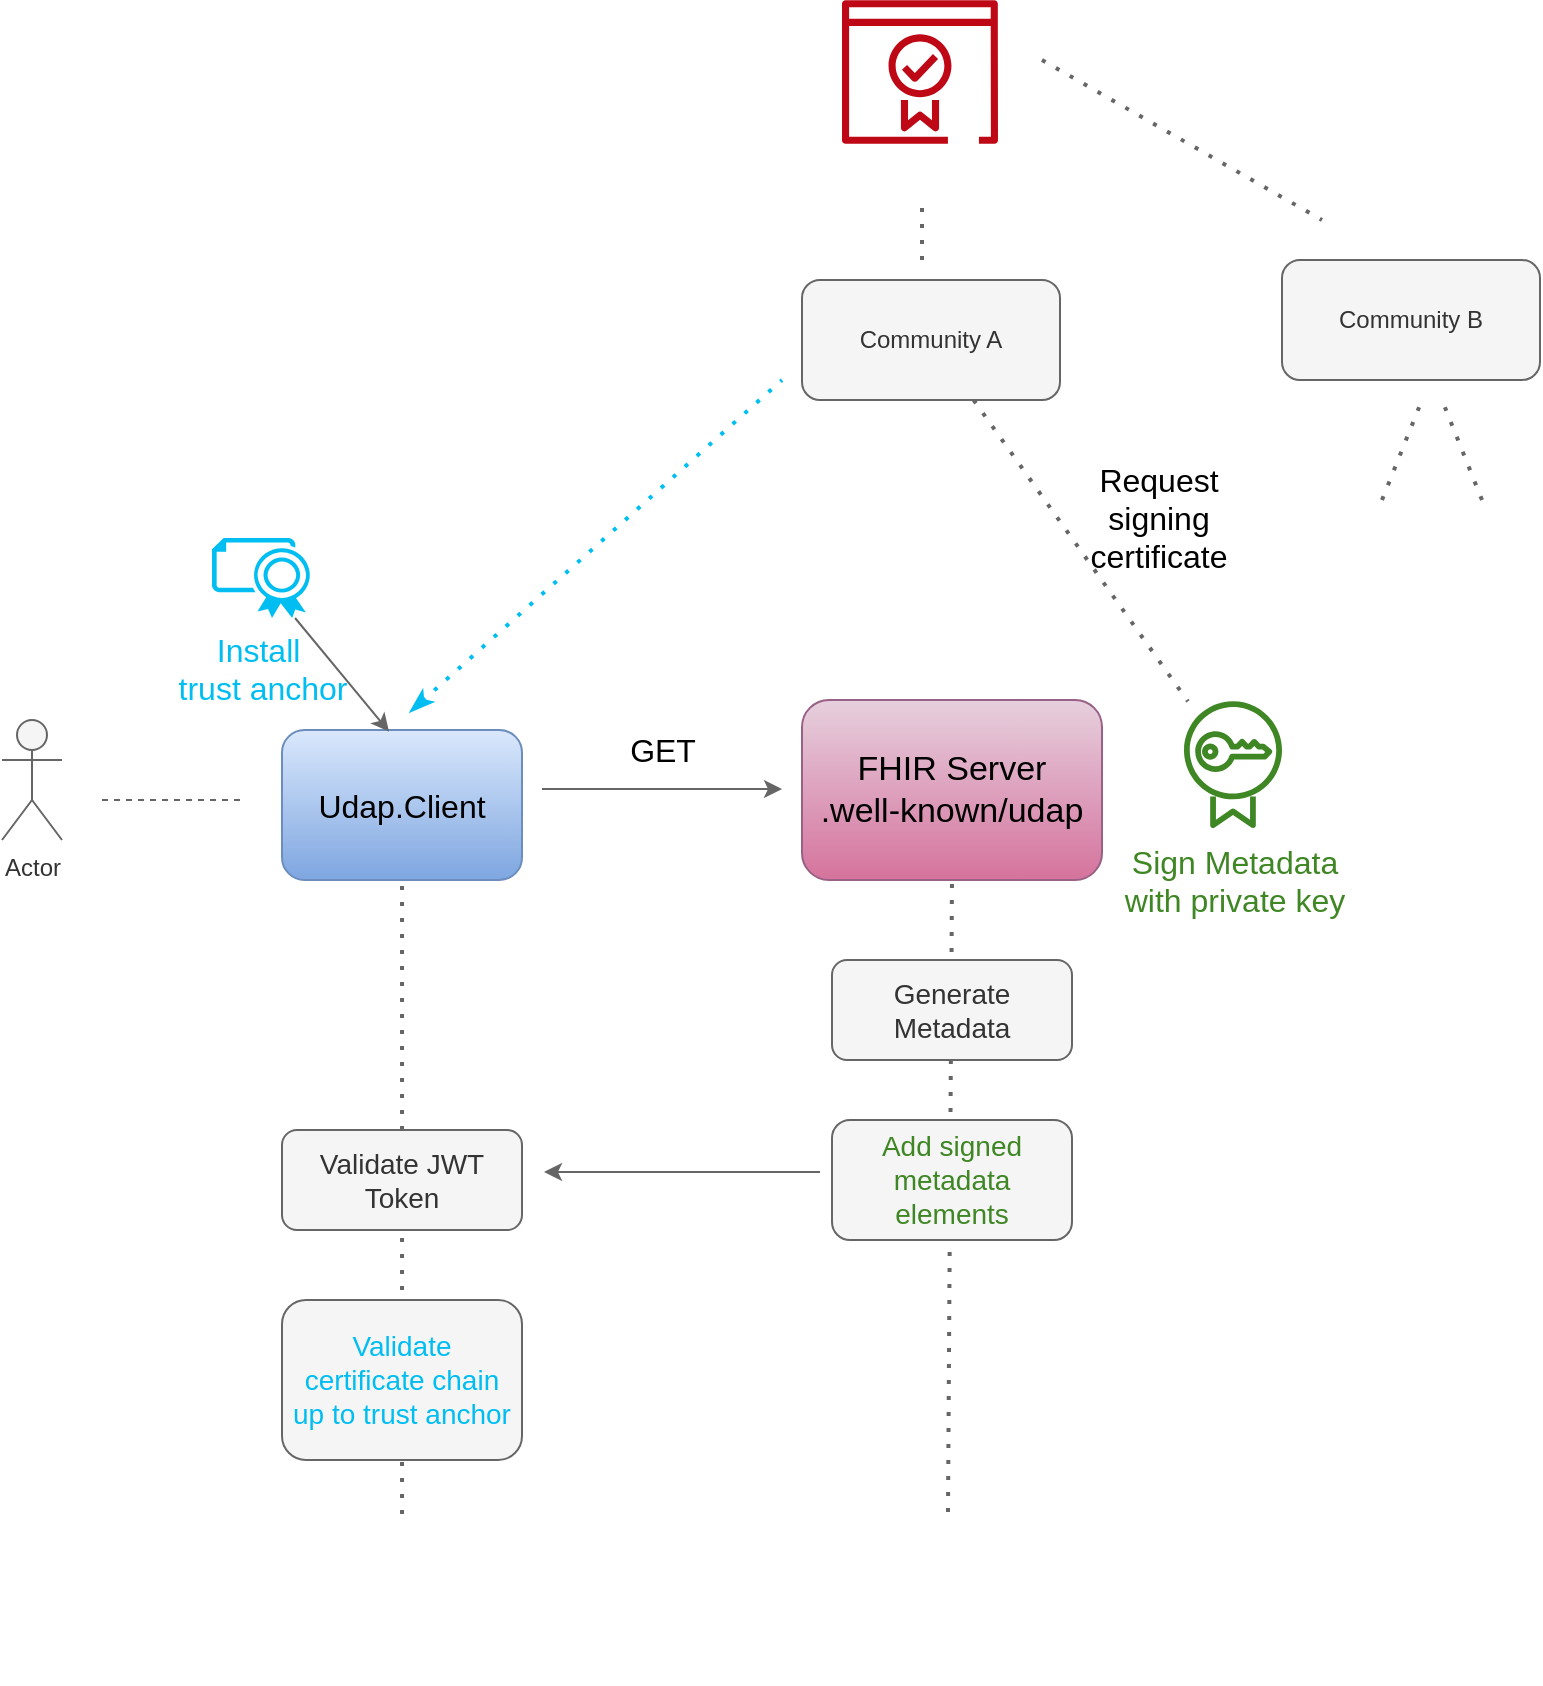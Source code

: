 <mxfile>
    <diagram id="ZK4qreKvf6D9RGWj9Qui" name="Page-1">
        <mxGraphModel dx="934" dy="953" grid="0" gridSize="10" guides="1" tooltips="1" connect="1" arrows="1" fold="1" page="1" pageScale="1" pageWidth="850" pageHeight="1100" background="#ffffff" math="0" shadow="0">
            <root>
                <mxCell id="0"/>
                <mxCell id="1" parent="0"/>
                <mxCell id="2" value="Udap.Client" style="rounded=1;whiteSpace=wrap;html=1;fontSize=16;fillColor=#dae8fc;gradientColor=#7ea6e0;strokeColor=#6c8ebf;" parent="1" vertex="1">
                    <mxGeometry x="190" y="405" width="120" height="75" as="geometry"/>
                </mxCell>
                <mxCell id="3" value="Actor" style="shape=umlActor;verticalLabelPosition=bottom;verticalAlign=top;html=1;outlineConnect=0;rounded=1;fillColor=#f5f5f5;fontColor=#333333;strokeColor=#666666;" parent="1" vertex="1">
                    <mxGeometry x="50" y="400" width="30" height="60" as="geometry"/>
                </mxCell>
                <mxCell id="4" value="FHIR Server&lt;br style=&quot;font-size: 17px;&quot;&gt;.well-known/udap" style="rounded=1;whiteSpace=wrap;html=1;fillColor=#e6d0de;gradientColor=#d5739d;strokeColor=#996185;fontSize=17;" parent="1" vertex="1">
                    <mxGeometry x="450" y="390" width="150" height="90" as="geometry"/>
                </mxCell>
                <mxCell id="8" value="" style="endArrow=none;dashed=1;html=1;fontSize=16;rounded=1;fillColor=#f5f5f5;strokeColor=#666666;" parent="1" edge="1">
                    <mxGeometry width="50" height="50" relative="1" as="geometry">
                        <mxPoint x="100" y="440" as="sourcePoint"/>
                        <mxPoint x="170" y="440" as="targetPoint"/>
                    </mxGeometry>
                </mxCell>
                <mxCell id="36" value="" style="edgeStyle=none;html=1;labelBackgroundColor=none;fontColor=#00BEF2;fillColor=#f5f5f5;strokeColor=#666666;entryX=0.446;entryY=0.011;entryDx=0;entryDy=0;entryPerimeter=0;" edge="1" parent="1" source="9" target="2">
                    <mxGeometry relative="1" as="geometry"/>
                </mxCell>
                <mxCell id="10" value="ACME Certificate Authoirty" style="outlineConnect=0;fontColor=#FFFFFF;gradientColor=none;fillColor=#BF0816;strokeColor=none;dashed=0;verticalLabelPosition=bottom;verticalAlign=top;align=center;html=1;fontSize=12;fontStyle=0;aspect=fixed;pointerEvents=1;shape=mxgraph.aws4.certificate_manager_2;rounded=1;" parent="1" vertex="1">
                    <mxGeometry x="470" y="40" width="78" height="72" as="geometry"/>
                </mxCell>
                <mxCell id="9" value="Install&amp;nbsp;&lt;br&gt;trust anchor" style="verticalLabelPosition=bottom;html=1;verticalAlign=top;align=center;strokeColor=none;fillColor=#00BEF2;shape=mxgraph.azure.certificate;pointerEvents=1;fontSize=16;rounded=1;fontColor=#00BEF2;" parent="1" vertex="1">
                    <mxGeometry x="155" y="309" width="50" height="40" as="geometry"/>
                </mxCell>
                <mxCell id="13" value="Request &lt;br&gt;signing &lt;br&gt;certificate" style="endArrow=none;dashed=1;html=1;dashPattern=1 3;strokeWidth=2;rounded=1;fontColor=#000000;fontSize=16;strokeColor=#666666;fillColor=#f5f5f5;labelBackgroundColor=none;" parent="1" source="15" target="23" edge="1">
                    <mxGeometry x="0.098" y="41" width="50" height="50" relative="1" as="geometry">
                        <mxPoint x="580" y="230" as="sourcePoint"/>
                        <mxPoint x="640" y="390" as="targetPoint"/>
                        <mxPoint as="offset"/>
                    </mxGeometry>
                </mxCell>
                <mxCell id="14" value="Community B" style="rounded=1;whiteSpace=wrap;html=1;fontColor=#333333;fillColor=#f5f5f5;strokeColor=#666666;" parent="1" vertex="1">
                    <mxGeometry x="690" y="170" width="129" height="60" as="geometry"/>
                </mxCell>
                <mxCell id="15" value="Community A" style="rounded=1;whiteSpace=wrap;html=1;fontColor=#333333;fillColor=#f5f5f5;strokeColor=#666666;" parent="1" vertex="1">
                    <mxGeometry x="450" y="180" width="129" height="60" as="geometry"/>
                </mxCell>
                <mxCell id="16" value="" style="endArrow=none;dashed=1;html=1;dashPattern=1 3;strokeWidth=2;rounded=1;fontColor=#FFFFFF;startArrow=classicThin;startFill=1;fontSize=20;strokeColor=#00BEF2;" parent="1" edge="1">
                    <mxGeometry x="-0.014" y="28" width="50" height="50" relative="1" as="geometry">
                        <mxPoint x="254" y="396" as="sourcePoint"/>
                        <mxPoint x="440" y="230" as="targetPoint"/>
                        <mxPoint as="offset"/>
                    </mxGeometry>
                </mxCell>
                <mxCell id="17" value="" style="endArrow=none;dashed=1;html=1;dashPattern=1 3;strokeWidth=2;rounded=1;fontSize=16;fontColor=#FFFFFF;fillColor=#f5f5f5;strokeColor=#666666;" parent="1" edge="1">
                    <mxGeometry width="50" height="50" relative="1" as="geometry">
                        <mxPoint x="510" y="170" as="sourcePoint"/>
                        <mxPoint x="510" y="140" as="targetPoint"/>
                    </mxGeometry>
                </mxCell>
                <mxCell id="18" value="" style="endArrow=none;dashed=1;html=1;dashPattern=1 3;strokeWidth=2;rounded=1;fontSize=16;fontColor=#FFFFFF;fillColor=#f5f5f5;strokeColor=#666666;" parent="1" edge="1">
                    <mxGeometry width="50" height="50" relative="1" as="geometry">
                        <mxPoint x="570" y="70" as="sourcePoint"/>
                        <mxPoint x="710" y="150" as="targetPoint"/>
                    </mxGeometry>
                </mxCell>
                <mxCell id="19" value="" style="endArrow=none;dashed=1;html=1;dashPattern=1 3;strokeWidth=2;rounded=1;fontSize=16;fontColor=#FFFFFF;fillColor=#f5f5f5;strokeColor=#666666;" parent="1" edge="1">
                    <mxGeometry width="50" height="50" relative="1" as="geometry">
                        <mxPoint x="740" y="290" as="sourcePoint"/>
                        <mxPoint x="760" y="240" as="targetPoint"/>
                    </mxGeometry>
                </mxCell>
                <mxCell id="20" value="" style="endArrow=none;dashed=1;html=1;dashPattern=1 3;strokeWidth=2;rounded=1;fontSize=16;fontColor=#FFFFFF;fillColor=#f5f5f5;strokeColor=#666666;" parent="1" edge="1">
                    <mxGeometry width="50" height="50" relative="1" as="geometry">
                        <mxPoint x="790" y="290" as="sourcePoint"/>
                        <mxPoint x="770" y="240" as="targetPoint"/>
                    </mxGeometry>
                </mxCell>
                <mxCell id="22" value="GET" style="endArrow=classic;html=1;rounded=1;fontSize=16;fontColor=#000000;fillColor=#f5f5f5;strokeColor=#666666;labelBackgroundColor=none;" parent="1" edge="1">
                    <mxGeometry y="20" width="50" height="50" relative="1" as="geometry">
                        <mxPoint x="320" y="434.5" as="sourcePoint"/>
                        <mxPoint x="440" y="434.5" as="targetPoint"/>
                        <mxPoint as="offset"/>
                    </mxGeometry>
                </mxCell>
                <mxCell id="23" value="&lt;span style=&quot;font-size: 16px;&quot;&gt;Sign Metadata&lt;/span&gt;&lt;br style=&quot;font-size: 16px;&quot;&gt;&lt;span style=&quot;font-size: 16px;&quot;&gt;with private key&lt;/span&gt;" style="sketch=0;outlineConnect=0;fontColor=#3F8624;gradientColor=none;fillColor=#3F8624;strokeColor=none;dashed=0;verticalLabelPosition=bottom;verticalAlign=top;align=center;html=1;fontSize=12;fontStyle=0;aspect=fixed;pointerEvents=1;shape=mxgraph.aws4.certificate_manager;rounded=1;" parent="1" vertex="1">
                    <mxGeometry x="641" y="390" width="49" height="64.78" as="geometry"/>
                </mxCell>
                <mxCell id="25" value="" style="endArrow=none;dashed=1;html=1;dashPattern=1 3;strokeWidth=2;rounded=1;strokeColor=#666666;fontSize=20;fontColor=#FFFFFF;entryX=0.5;entryY=1;entryDx=0;entryDy=0;fillColor=#f5f5f5;" parent="1" target="4" edge="1">
                    <mxGeometry width="50" height="50" relative="1" as="geometry">
                        <mxPoint x="523" y="796" as="sourcePoint"/>
                        <mxPoint x="560" y="580" as="targetPoint"/>
                    </mxGeometry>
                </mxCell>
                <mxCell id="26" value="" style="endArrow=none;dashed=1;html=1;dashPattern=1 3;strokeWidth=2;rounded=1;strokeColor=#666666;fontSize=20;fontColor=#FFFFFF;startArrow=none;fillColor=#f5f5f5;" parent="1" target="2" edge="1">
                    <mxGeometry width="50" height="50" relative="1" as="geometry">
                        <mxPoint x="250" y="797" as="sourcePoint"/>
                        <mxPoint x="249.5" y="470" as="targetPoint"/>
                    </mxGeometry>
                </mxCell>
                <mxCell id="27" value="Validate JWT Token" style="rounded=1;whiteSpace=wrap;html=1;fontSize=14;fontColor=#333333;fillColor=#f5f5f5;strokeColor=#666666;" parent="1" vertex="1">
                    <mxGeometry x="190" y="605" width="120" height="50" as="geometry"/>
                </mxCell>
                <mxCell id="28" value="Generate Metadata" style="rounded=1;whiteSpace=wrap;html=1;fontSize=14;fontColor=#333333;fillColor=#f5f5f5;strokeColor=#666666;" parent="1" vertex="1">
                    <mxGeometry x="465" y="520" width="120" height="50" as="geometry"/>
                </mxCell>
                <mxCell id="29" value="Add signed metadata elements" style="whiteSpace=wrap;html=1;fontSize=14;fontColor=#3F8624;rounded=1;fillColor=#f5f5f5;strokeColor=#666666;" parent="1" vertex="1">
                    <mxGeometry x="465" y="600" width="120" height="60" as="geometry"/>
                </mxCell>
                <mxCell id="31" value="" style="endArrow=classic;html=1;rounded=1;strokeColor=#FFFFFF;fontSize=14;fontColor=#3F8624;" parent="1" edge="1">
                    <mxGeometry width="50" height="50" relative="1" as="geometry">
                        <mxPoint x="450" y="630" as="sourcePoint"/>
                        <mxPoint x="330" y="630" as="targetPoint"/>
                    </mxGeometry>
                </mxCell>
                <mxCell id="33" value="" style="endArrow=none;dashed=1;html=1;dashPattern=1 3;strokeWidth=2;rounded=1;strokeColor=#FFFFFF;fontSize=20;fontColor=#FFFFFF;" parent="1" target="32" edge="1">
                    <mxGeometry width="50" height="50" relative="1" as="geometry">
                        <mxPoint x="250" y="880" as="sourcePoint"/>
                        <mxPoint x="250" y="480" as="targetPoint"/>
                    </mxGeometry>
                </mxCell>
                <mxCell id="32" value="Validate &lt;br&gt;certificate chain &lt;br&gt;up to trust anchor" style="rounded=1;whiteSpace=wrap;html=1;fontSize=14;fontColor=#00BEF2;fillColor=#f5f5f5;strokeColor=#666666;" parent="1" vertex="1">
                    <mxGeometry x="190" y="690" width="120" height="80" as="geometry"/>
                </mxCell>
                <mxCell id="37" value="" style="endArrow=classic;html=1;labelBackgroundColor=none;fontColor=#000000;fillColor=#f5f5f5;strokeColor=#666666;" edge="1" parent="1">
                    <mxGeometry width="50" height="50" relative="1" as="geometry">
                        <mxPoint x="459" y="626" as="sourcePoint"/>
                        <mxPoint x="321" y="626" as="targetPoint"/>
                    </mxGeometry>
                </mxCell>
            </root>
        </mxGraphModel>
    </diagram>
</mxfile>